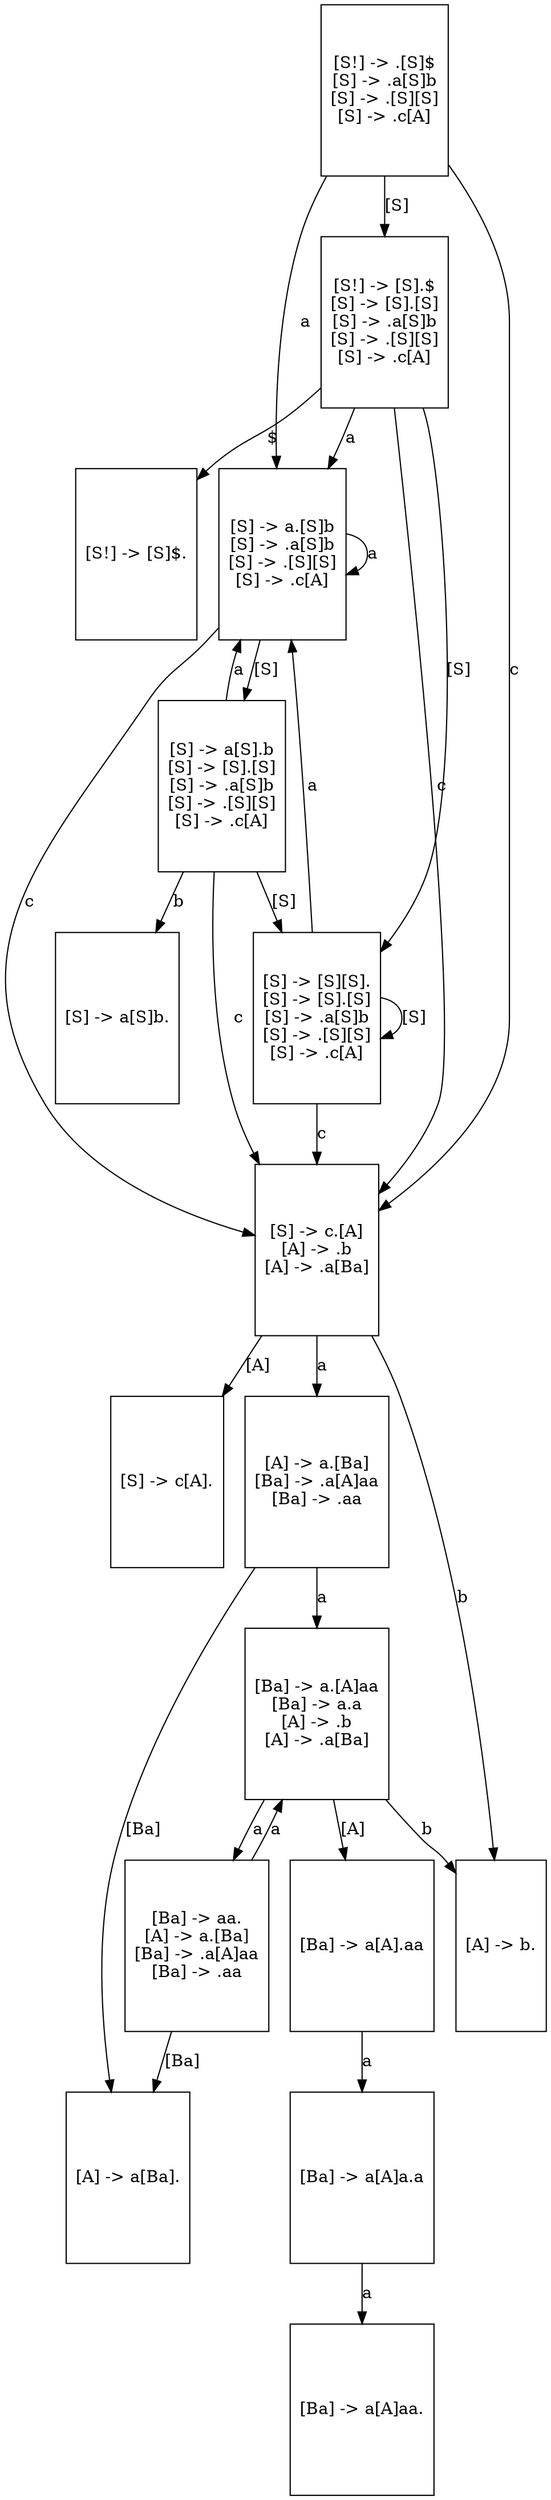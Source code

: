 // LR(0) Automata
digraph {
	A0 [label="[S!] -> .[S]$
[S] -> .a[S]b
[S] -> .[S][S]
[S] -> .c[A]" height=2 shape=polygon width=1]
	A1 [label="[S!] -> [S].$
[S] -> [S].[S]
[S] -> .a[S]b
[S] -> .[S][S]
[S] -> .c[A]" height=2 shape=polygon width=1]
	A2 [label="[S] -> a.[S]b
[S] -> .a[S]b
[S] -> .[S][S]
[S] -> .c[A]" height=2 shape=polygon width=1]
	A3 [label="[S] -> c.[A]
[A] -> .b
[A] -> .a[Ba]" height=2 shape=polygon width=1]
	A4 [label="[S!] -> [S]$." height=2 shape=polygon width=1]
	A5 [label="[S] -> [S][S].
[S] -> [S].[S]
[S] -> .a[S]b
[S] -> .[S][S]
[S] -> .c[A]" height=2 shape=polygon width=1]
	A6 [label="[S] -> a[S].b
[S] -> [S].[S]
[S] -> .a[S]b
[S] -> .[S][S]
[S] -> .c[A]" height=2 shape=polygon width=1]
	A7 [label="[S] -> c[A]." height=2 shape=polygon width=1]
	A8 [label="[A] -> b." height=2 shape=polygon width=1]
	A9 [label="[A] -> a.[Ba]
[Ba] -> .a[A]aa
[Ba] -> .aa" height=2 shape=polygon width=1]
	B0 [label="[S] -> a[S]b." height=2 shape=polygon width=1]
	B1 [label="[A] -> a[Ba]." height=2 shape=polygon width=1]
	B2 [label="[Ba] -> a.[A]aa
[Ba] -> a.a
[A] -> .b
[A] -> .a[Ba]" height=2 shape=polygon width=1]
	B3 [label="[Ba] -> a[A].aa" height=2 shape=polygon width=1]
	B4 [label="[Ba] -> aa.
[A] -> a.[Ba]
[Ba] -> .a[A]aa
[Ba] -> .aa" height=2 shape=polygon width=1]
	B5 [label="[Ba] -> a[A]a.a" height=2 shape=polygon width=1]
	B6 [label="[Ba] -> a[A]aa." height=2 shape=polygon width=1]
	A0 -> A1 [label="[S]"]
	A0 -> A2 [label=a]
	A0 -> A3 [label=c]
	A1 -> A4 [label="$"]
	A1 -> A5 [label="[S]"]
	A1 -> A2 [label=a]
	A1 -> A3 [label=c]
	A2 -> A6 [label="[S]"]
	A2 -> A2 [label=a]
	A2 -> A3 [label=c]
	A3 -> A7 [label="[A]"]
	A3 -> A8 [label=b]
	A3 -> A9 [label=a]
	A5 -> A5 [label="[S]"]
	A5 -> A2 [label=a]
	A5 -> A3 [label=c]
	A6 -> B0 [label=b]
	A6 -> A5 [label="[S]"]
	A6 -> A2 [label=a]
	A6 -> A3 [label=c]
	A9 -> B1 [label="[Ba]"]
	A9 -> B2 [label=a]
	B2 -> B3 [label="[A]"]
	B2 -> B4 [label=a]
	B2 -> A8 [label=b]
	B3 -> B5 [label=a]
	B4 -> B1 [label="[Ba]"]
	B4 -> B2 [label=a]
	B5 -> B6 [label=a]
}
